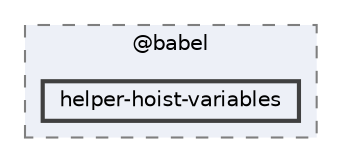 digraph "pkiclassroomrescheduler/src/main/frontend/node_modules/@babel/helper-hoist-variables"
{
 // LATEX_PDF_SIZE
  bgcolor="transparent";
  edge [fontname=Helvetica,fontsize=10,labelfontname=Helvetica,labelfontsize=10];
  node [fontname=Helvetica,fontsize=10,shape=box,height=0.2,width=0.4];
  compound=true
  subgraph clusterdir_bc8070c8b402176472541bb6f0cba6df {
    graph [ bgcolor="#edf0f7", pencolor="grey50", label="@babel", fontname=Helvetica,fontsize=10 style="filled,dashed", URL="dir_bc8070c8b402176472541bb6f0cba6df.html",tooltip=""]
  dir_749abd265d99b050a3b765c61529199d [label="helper-hoist-variables", fillcolor="#edf0f7", color="grey25", style="filled,bold", URL="dir_749abd265d99b050a3b765c61529199d.html",tooltip=""];
  }
}
